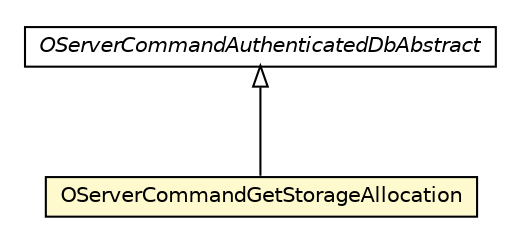 #!/usr/local/bin/dot
#
# Class diagram 
# Generated by UMLGraph version R5_6-24-gf6e263 (http://www.umlgraph.org/)
#

digraph G {
	edge [fontname="Helvetica",fontsize=10,labelfontname="Helvetica",labelfontsize=10];
	node [fontname="Helvetica",fontsize=10,shape=plaintext];
	nodesep=0.25;
	ranksep=0.5;
	// com.orientechnologies.orient.server.network.protocol.http.command.get.OServerCommandGetStorageAllocation
	c6548380 [label=<<table title="com.orientechnologies.orient.server.network.protocol.http.command.get.OServerCommandGetStorageAllocation" border="0" cellborder="1" cellspacing="0" cellpadding="2" port="p" bgcolor="lemonChiffon" href="./OServerCommandGetStorageAllocation.html">
		<tr><td><table border="0" cellspacing="0" cellpadding="1">
<tr><td align="center" balign="center"> OServerCommandGetStorageAllocation </td></tr>
		</table></td></tr>
		</table>>, URL="./OServerCommandGetStorageAllocation.html", fontname="Helvetica", fontcolor="black", fontsize=10.0];
	// com.orientechnologies.orient.server.network.protocol.http.command.OServerCommandAuthenticatedDbAbstract
	c6548384 [label=<<table title="com.orientechnologies.orient.server.network.protocol.http.command.OServerCommandAuthenticatedDbAbstract" border="0" cellborder="1" cellspacing="0" cellpadding="2" port="p" href="../OServerCommandAuthenticatedDbAbstract.html">
		<tr><td><table border="0" cellspacing="0" cellpadding="1">
<tr><td align="center" balign="center"><font face="Helvetica-Oblique"> OServerCommandAuthenticatedDbAbstract </font></td></tr>
		</table></td></tr>
		</table>>, URL="../OServerCommandAuthenticatedDbAbstract.html", fontname="Helvetica", fontcolor="black", fontsize=10.0];
	//com.orientechnologies.orient.server.network.protocol.http.command.get.OServerCommandGetStorageAllocation extends com.orientechnologies.orient.server.network.protocol.http.command.OServerCommandAuthenticatedDbAbstract
	c6548384:p -> c6548380:p [dir=back,arrowtail=empty];
}

